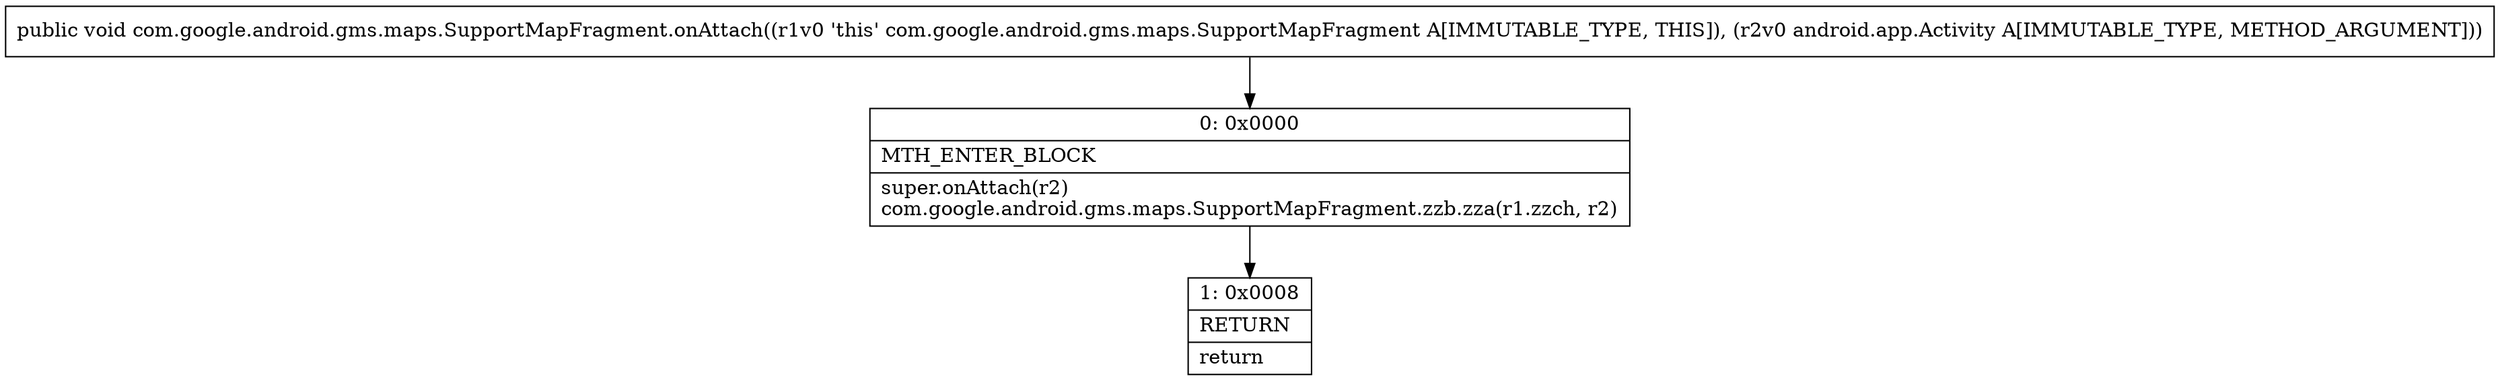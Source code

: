 digraph "CFG forcom.google.android.gms.maps.SupportMapFragment.onAttach(Landroid\/app\/Activity;)V" {
Node_0 [shape=record,label="{0\:\ 0x0000|MTH_ENTER_BLOCK\l|super.onAttach(r2)\lcom.google.android.gms.maps.SupportMapFragment.zzb.zza(r1.zzch, r2)\l}"];
Node_1 [shape=record,label="{1\:\ 0x0008|RETURN\l|return\l}"];
MethodNode[shape=record,label="{public void com.google.android.gms.maps.SupportMapFragment.onAttach((r1v0 'this' com.google.android.gms.maps.SupportMapFragment A[IMMUTABLE_TYPE, THIS]), (r2v0 android.app.Activity A[IMMUTABLE_TYPE, METHOD_ARGUMENT])) }"];
MethodNode -> Node_0;
Node_0 -> Node_1;
}

